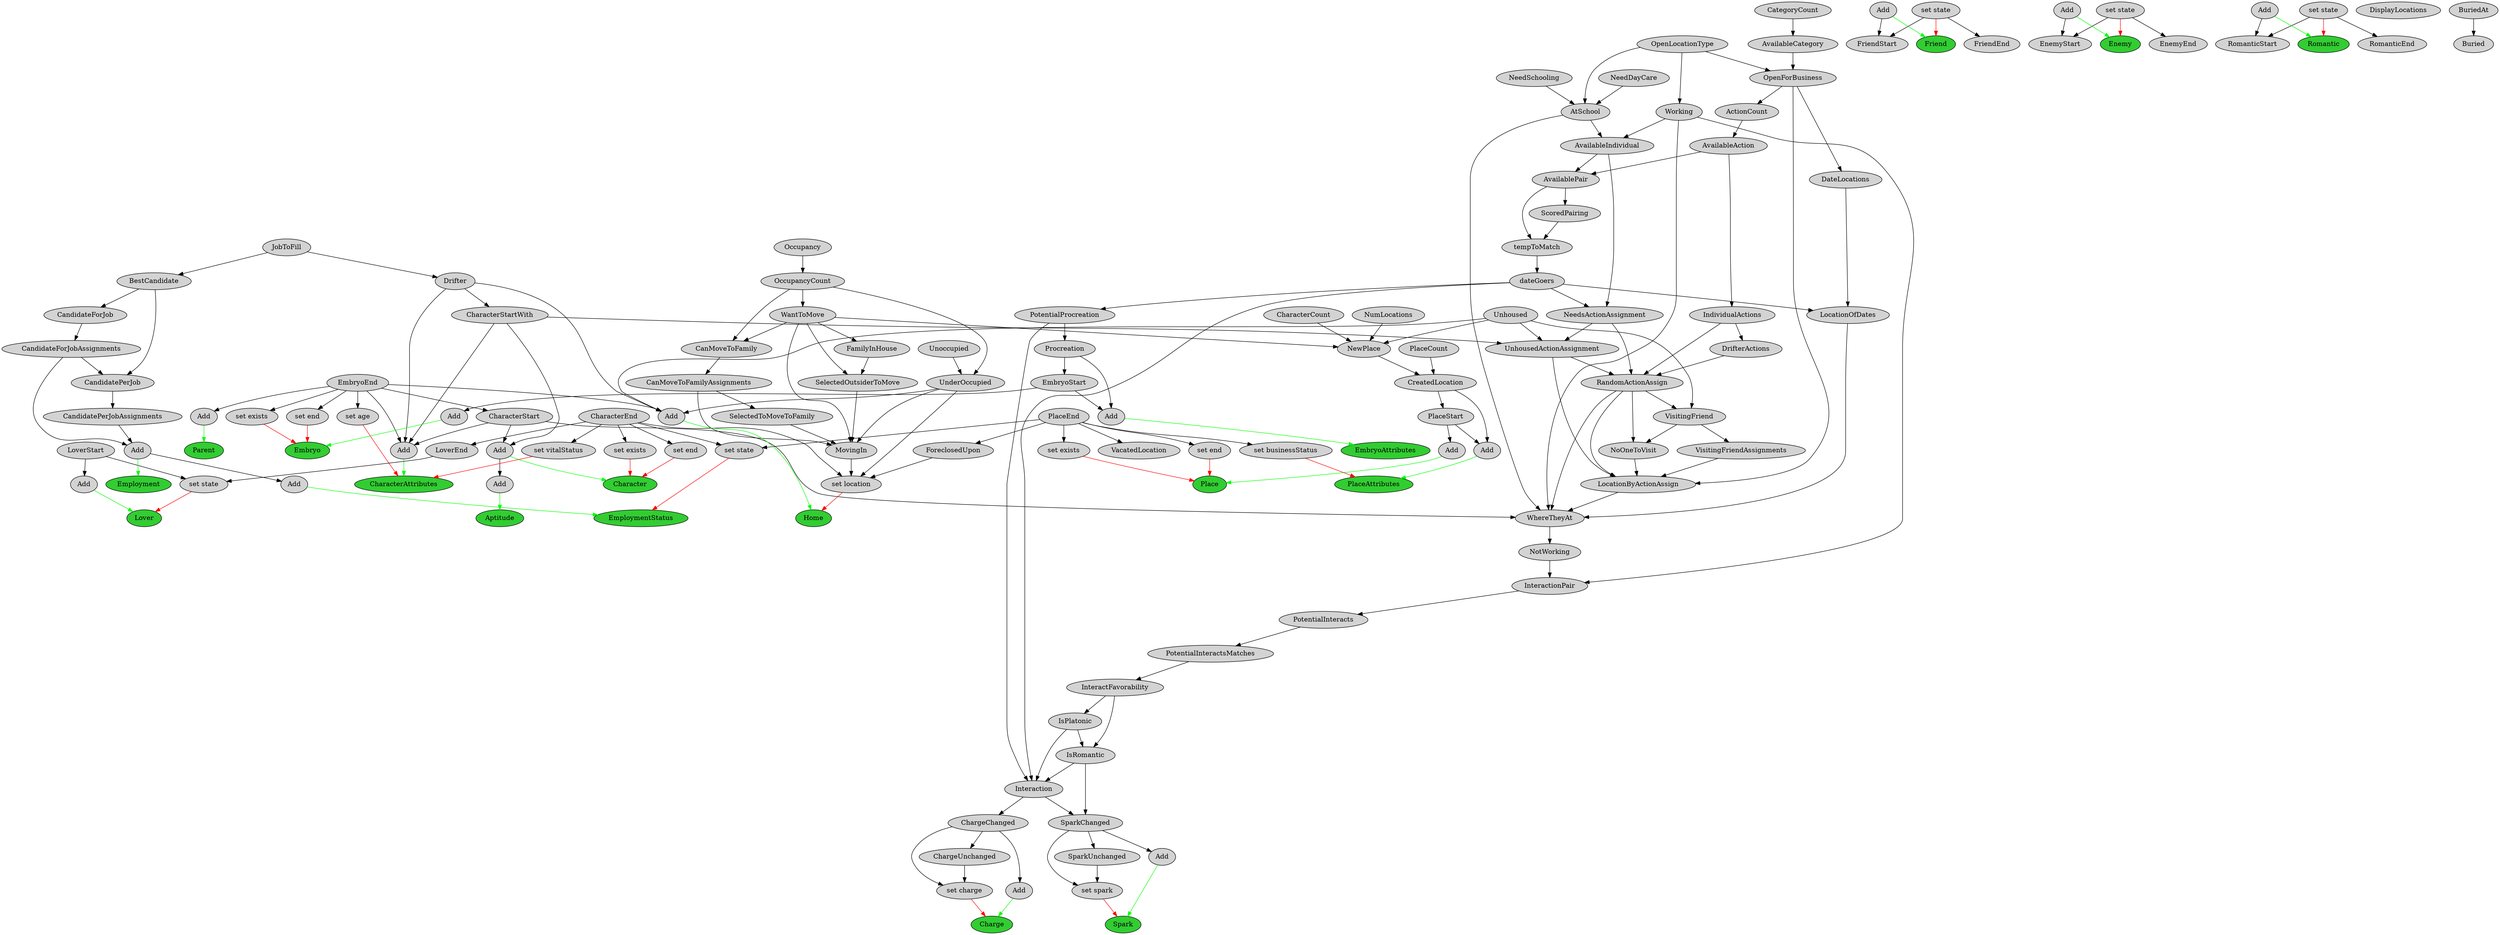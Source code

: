 digraph {
splines=true
node [ style="filled"]
v0 [ label = "Character" fillcolor="limegreen"];
v1 [ label = "set end"];
v2 [ label = "CharacterEnd" rank="min"];
v3 [ label = "set exists"];
v4 [ label = "Add"];
v5 [ label = "CharacterStart"];
v6 [ label = "EmbryoEnd" rank="min"];
v7 [ label = "CharacterStartWith"];
v8 [ label = "Drifter"];
v9 [ label = "JobToFill" rank="min"];
v10 [ label = "CharacterAttributes" fillcolor="limegreen"];
v11 [ label = "set vitalStatus"];
v12 [ label = "set age"];
v13 [ label = "Add"];
v14 [ label = "CharacterCount" rank="min"];
v15 [ label = "Aptitude" fillcolor="limegreen"];
v16 [ label = "Add"];
v17 [ label = "Charge" fillcolor="limegreen"];
v18 [ label = "set charge"];
v19 [ label = "ChargeChanged"];
v20 [ label = "Interaction"];
v21 [ label = "IsPlatonic"];
v22 [ label = "InteractFavorability"];
v23 [ label = "PotentialInteractsMatches"];
v24 [ label = "PotentialInteracts"];
v25 [ label = "InteractionPair"];
v26 [ label = "NotWorking"];
v27 [ label = "WhereTheyAt"];
v28 [ label = "AtSchool"];
v29 [ label = "OpenLocationType" rank="min"];
v30 [ label = "NeedDayCare" rank="min"];
v31 [ label = "NeedSchooling" rank="min"];
v32 [ label = "Working"];
v33 [ label = "LocationOfDates"];
v34 [ label = "DateLocations"];
v35 [ label = "OpenForBusiness"];
v36 [ label = "AvailableCategory"];
v37 [ label = "CategoryCount" rank="min"];
v38 [ label = "dateGoers"];
v39 [ label = "tempToMatch"];
v40 [ label = "ScoredPairing"];
v41 [ label = "AvailablePair"];
v42 [ label = "AvailableAction"];
v43 [ label = "ActionCount"];
v44 [ label = "AvailableIndividual"];
v45 [ label = "RandomActionAssign"];
v46 [ label = "UnhousedActionAssignment"];
v47 [ label = "NeedsActionAssignment"];
v48 [ label = "Unhoused" rank="min"];
v49 [ label = "IndividualActions"];
v50 [ label = "DrifterActions"];
v51 [ label = "LocationByActionAssign"];
v52 [ label = "NoOneToVisit"];
v53 [ label = "VisitingFriend"];
v54 [ label = "VisitingFriendAssignments"];
v55 [ label = "IsRomantic"];
v56 [ label = "PotentialProcreation"];
v57 [ label = "ChargeUnchanged"];
v58 [ label = "Add"];
v59 [ label = "Friend" fillcolor="limegreen"];
v60 [ label = "set state" rank="min"];
v61 [ label = "Add" rank="min"];
v62 [ label = "FriendStart"];
v63 [ label = "FriendEnd"];
v64 [ label = "Enemy" fillcolor="limegreen"];
v65 [ label = "set state" rank="min"];
v66 [ label = "Add" rank="min"];
v67 [ label = "EnemyStart"];
v68 [ label = "EnemyEnd"];
v69 [ label = "Spark" fillcolor="limegreen"];
v70 [ label = "set spark"];
v71 [ label = "SparkChanged"];
v72 [ label = "SparkUnchanged"];
v73 [ label = "Add"];
v74 [ label = "Romantic" fillcolor="limegreen"];
v75 [ label = "set state" rank="min"];
v76 [ label = "Add" rank="min"];
v77 [ label = "RomanticStart"];
v78 [ label = "RomanticEnd"];
v79 [ label = "Lover" fillcolor="limegreen"];
v80 [ label = "set state"];
v81 [ label = "LoverEnd"];
v82 [ label = "LoverStart" rank="min"];
v83 [ label = "Add"];
v84 [ label = "Parent" fillcolor="limegreen"];
v85 [ label = "Add"];
v86 [ label = "Embryo" fillcolor="limegreen"];
v87 [ label = "set end"];
v88 [ label = "set exists"];
v89 [ label = "Add"];
v90 [ label = "EmbryoStart"];
v91 [ label = "Procreation"];
v92 [ label = "EmbryoAttributes" fillcolor="limegreen"];
v93 [ label = "Add"];
v94 [ label = "Place" fillcolor="limegreen"];
v95 [ label = "set end"];
v96 [ label = "PlaceEnd" rank="min"];
v97 [ label = "set exists"];
v98 [ label = "Add"];
v99 [ label = "PlaceStart"];
v100 [ label = "CreatedLocation"];
v101 [ label = "NewPlace"];
v102 [ label = "WantToMove"];
v103 [ label = "OccupancyCount"];
v104 [ label = "Occupancy" rank="min"];
v105 [ label = "NumLocations" rank="min"];
v106 [ label = "PlaceCount" rank="min"];
v107 [ label = "PlaceAttributes" fillcolor="limegreen"];
v108 [ label = "set businessStatus"];
v109 [ label = "Add"];
v110 [ label = "VacatedLocation"];
v111 [ label = "DisplayLocations" rank="min"];
v112 [ label = "Home" fillcolor="limegreen"];
v113 [ label = "set location"];
v114 [ label = "UnderOccupied"];
v115 [ label = "Unoccupied" rank="min"];
v116 [ label = "ForeclosedUpon"];
v117 [ label = "MovingIn"];
v118 [ label = "SelectedToMoveToFamily"];
v119 [ label = "CanMoveToFamilyAssignments"];
v120 [ label = "CanMoveToFamily"];
v121 [ label = "SelectedOutsiderToMove"];
v122 [ label = "FamilyInHouse"];
v123 [ label = "Add"];
v124 [ label = "BuriedAt" rank="min"];
v125 [ label = "Buried"];
v126 [ label = "Employment" fillcolor="limegreen"];
v127 [ label = "Add"];
v128 [ label = "CandidatePerJobAssignments"];
v129 [ label = "CandidatePerJob"];
v130 [ label = "CandidateForJobAssignments"];
v131 [ label = "CandidateForJob"];
v132 [ label = "BestCandidate"];
v133 [ label = "EmploymentStatus" fillcolor="limegreen"];
v134 [ label = "set state"];
v135 [ label = "Add"];
v1 -> v0 [ color="red" ]
v2 -> v1
v3 -> v0 [ color="red" ]
v2 -> v3
v4 -> v0 [ color="green" ]
v5 -> v4
v6 -> v5
v7 -> v4
v8 -> v7
v9 -> v8
v11 -> v10 [ color="red" ]
v2 -> v11
v12 -> v10 [ color="red" ]
v6 -> v12
v13 -> v10 [ color="green" ]
v7 -> v13
v8 -> v13
v5 -> v13
v6 -> v13
v16 -> v15 [ color="green" ]
v4 -> v16
v18 -> v17 [ color="red" ]
v19 -> v18
v20 -> v19
v21 -> v20
v22 -> v21
v23 -> v22
v24 -> v23
v25 -> v24
v26 -> v25
v27 -> v26
v28 -> v27
v29 -> v28
v30 -> v28
v31 -> v28
v32 -> v27
v29 -> v32
v33 -> v27
v34 -> v33
v35 -> v34
v36 -> v35
v37 -> v36
v29 -> v35
v38 -> v33
v39 -> v38
v40 -> v39
v41 -> v40
v42 -> v41
v43 -> v42
v35 -> v43
v44 -> v41
v32 -> v44
v28 -> v44
v41 -> v39
v45 -> v27
v46 -> v45
v47 -> v46
v38 -> v47
v44 -> v47
v48 -> v46
v7 -> v46
v49 -> v45
v42 -> v49
v47 -> v45
v50 -> v45
v49 -> v50
v51 -> v27
v45 -> v51
v52 -> v51
v53 -> v52
v48 -> v53
v45 -> v53
v45 -> v52
v54 -> v51
v53 -> v54
v46 -> v51
v35 -> v51
v5 -> v27
v32 -> v25
v55 -> v20
v21 -> v55
v22 -> v55
v38 -> v20
v56 -> v20
v38 -> v56
v57 -> v18
v19 -> v57
v58 -> v17 [ color="green" ]
v19 -> v58
v60 -> v59 [ color="red" ]
v61 -> v59 [ color="green" ]
v61 -> v62
v60 -> v62
v60 -> v63
v65 -> v64 [ color="red" ]
v66 -> v64 [ color="green" ]
v66 -> v67
v65 -> v67
v65 -> v68
v70 -> v69 [ color="red" ]
v71 -> v70
v20 -> v71
v55 -> v71
v72 -> v70
v71 -> v72
v73 -> v69 [ color="green" ]
v71 -> v73
v75 -> v74 [ color="red" ]
v76 -> v74 [ color="green" ]
v76 -> v77
v75 -> v77
v75 -> v78
v80 -> v79 [ color="red" ]
v81 -> v80
v2 -> v81
v82 -> v80
v83 -> v79 [ color="green" ]
v82 -> v83
v85 -> v84 [ color="green" ]
v6 -> v85
v87 -> v86 [ color="red" ]
v6 -> v87
v88 -> v86 [ color="red" ]
v6 -> v88
v89 -> v86 [ color="green" ]
v90 -> v89
v91 -> v90
v56 -> v91
v93 -> v92 [ color="green" ]
v90 -> v93
v91 -> v93
v95 -> v94 [ color="red" ]
v96 -> v95
v97 -> v94 [ color="red" ]
v96 -> v97
v98 -> v94 [ color="green" ]
v99 -> v98
v100 -> v99
v101 -> v100
v14 -> v101
v102 -> v101
v103 -> v102
v104 -> v103
v48 -> v101
v105 -> v101
v106 -> v100
v108 -> v107 [ color="red" ]
v96 -> v108
v109 -> v107 [ color="green" ]
v99 -> v109
v100 -> v109
v96 -> v110
v113 -> v112 [ color="red" ]
v2 -> v113
v114 -> v113
v103 -> v114
v115 -> v114
v116 -> v113
v96 -> v116
v117 -> v113
v118 -> v117
v119 -> v118
v120 -> v119
v102 -> v120
v103 -> v120
v119 -> v117
v121 -> v117
v122 -> v121
v102 -> v122
v102 -> v121
v114 -> v117
v102 -> v117
v123 -> v112 [ color="green" ]
v6 -> v123
v114 -> v123
v8 -> v123
v48 -> v123
v124 -> v125
v127 -> v126 [ color="green" ]
v128 -> v127
v129 -> v128
v130 -> v129
v131 -> v130
v132 -> v131
v9 -> v132
v132 -> v129
v130 -> v127
v134 -> v133 [ color="red" ]
v2 -> v134
v96 -> v134
v135 -> v133 [ color="green" ]
v127 -> v135
}
